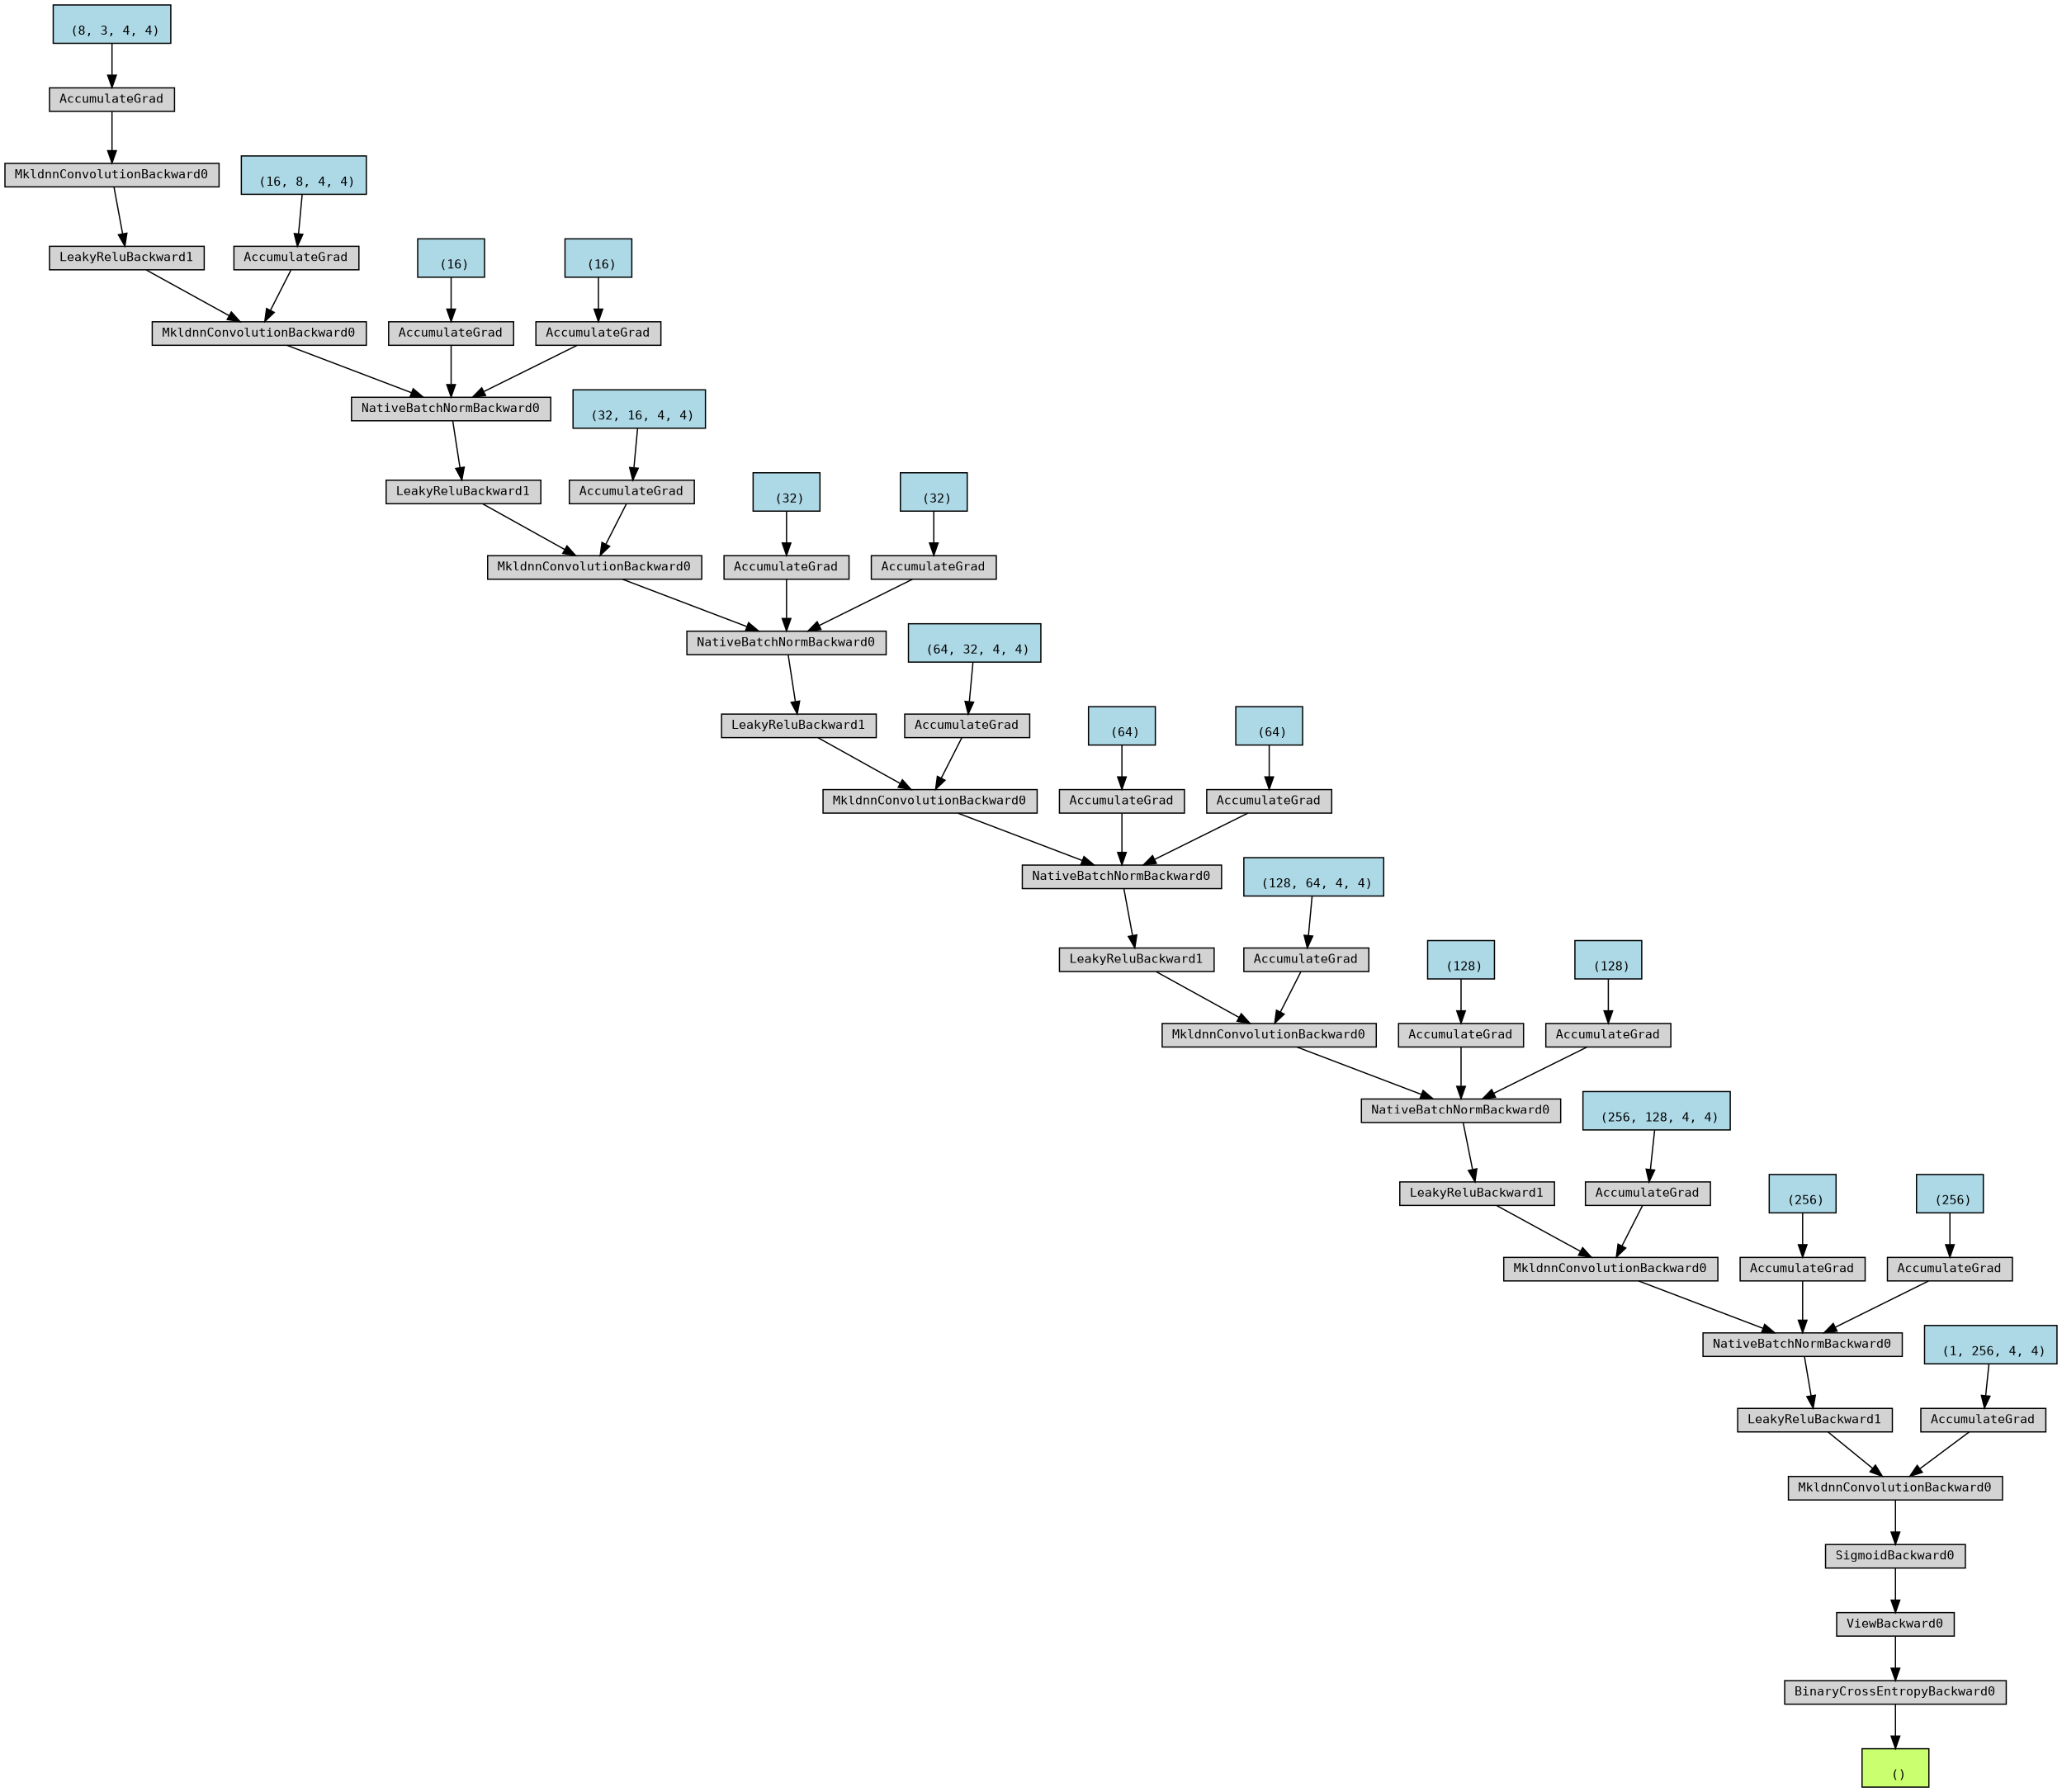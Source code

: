 digraph {
	graph [size="16.65,16.65"]
	node [align=left fontname=monospace fontsize=10 height=0.2 ranksep=0.1 shape=box style=filled]
	140568359513208 [label="
 ()" fillcolor=darkolivegreen1]
	140568359516200 [label=BinaryCrossEntropyBackward0]
	140568359516592 -> 140568359516200
	140568359516592 [label=ViewBackward0]
	140568359516872 -> 140568359516592
	140568359516872 [label=SigmoidBackward0]
	140568359516256 -> 140568359516872
	140568359516256 [label=MkldnnConvolutionBackward0]
	140568359516984 -> 140568359516256
	140568359516984 [label=LeakyReluBackward1]
	140568359517320 -> 140568359516984
	140568359517320 [label=NativeBatchNormBackward0]
	140568359517432 -> 140568359517320
	140568359517432 [label=MkldnnConvolutionBackward0]
	140568359517656 -> 140568359517432
	140568359517656 [label=LeakyReluBackward1]
	140568359517824 -> 140568359517656
	140568359517824 [label=NativeBatchNormBackward0]
	140568359517936 -> 140568359517824
	140568359517936 [label=MkldnnConvolutionBackward0]
	140568359518160 -> 140568359517936
	140568359518160 [label=LeakyReluBackward1]
	140568359612600 -> 140568359518160
	140568359612600 [label=NativeBatchNormBackward0]
	140568359612712 -> 140568359612600
	140568359612712 [label=MkldnnConvolutionBackward0]
	140568359612936 -> 140568359612712
	140568359612936 [label=LeakyReluBackward1]
	140568359613104 -> 140568359612936
	140568359613104 [label=NativeBatchNormBackward0]
	140568359613216 -> 140568359613104
	140568359613216 [label=MkldnnConvolutionBackward0]
	140568359613440 -> 140568359613216
	140568359613440 [label=LeakyReluBackward1]
	140568359613608 -> 140568359613440
	140568359613608 [label=NativeBatchNormBackward0]
	140568359613776 -> 140568359613608
	140568359613776 [label=MkldnnConvolutionBackward0]
	140568359614000 -> 140568359613776
	140568359614000 [label=LeakyReluBackward1]
	140568359614168 -> 140568359614000
	140568359614168 [label=MkldnnConvolutionBackward0]
	140568359614336 -> 140568359614168
	140568365596328 [label="
 (8, 3, 4, 4)" fillcolor=lightblue]
	140568365596328 -> 140568359614336
	140568359614336 [label=AccumulateGrad]
	140568359614056 -> 140568359613776
	140568365596488 [label="
 (16, 8, 4, 4)" fillcolor=lightblue]
	140568365596488 -> 140568359614056
	140568359614056 [label=AccumulateGrad]
	140568359613832 -> 140568359613608
	140568365596568 [label="
 (16)" fillcolor=lightblue]
	140568365596568 -> 140568359613832
	140568359613832 [label=AccumulateGrad]
	140568359613888 -> 140568359613608
	140568365711432 [label="
 (16)" fillcolor=lightblue]
	140568365711432 -> 140568359613888
	140568359613888 [label=AccumulateGrad]
	140568359613496 -> 140568359613216
	140568365711832 [label="
 (32, 16, 4, 4)" fillcolor=lightblue]
	140568365711832 -> 140568359613496
	140568359613496 [label=AccumulateGrad]
	140568359613272 -> 140568359613104
	140568365711912 [label="
 (32)" fillcolor=lightblue]
	140568365711912 -> 140568359613272
	140568359613272 [label=AccumulateGrad]
	140568359613328 -> 140568359613104
	140568365711992 [label="
 (32)" fillcolor=lightblue]
	140568365711992 -> 140568359613328
	140568359613328 [label=AccumulateGrad]
	140568359612992 -> 140568359612712
	140568365712392 [label="
 (64, 32, 4, 4)" fillcolor=lightblue]
	140568365712392 -> 140568359612992
	140568359612992 [label=AccumulateGrad]
	140568359612768 -> 140568359612600
	140568365712472 [label="
 (64)" fillcolor=lightblue]
	140568365712472 -> 140568359612768
	140568359612768 [label=AccumulateGrad]
	140568359612824 -> 140568359612600
	140568365712552 [label="
 (64)" fillcolor=lightblue]
	140568365712552 -> 140568359612824
	140568359612824 [label=AccumulateGrad]
	140568359612488 -> 140568359517936
	140568365712952 [label="
 (128, 64, 4, 4)" fillcolor=lightblue]
	140568365712952 -> 140568359612488
	140568359612488 [label=AccumulateGrad]
	140568359517992 -> 140568359517824
	140568365713032 [label="
 (128)" fillcolor=lightblue]
	140568365713032 -> 140568359517992
	140568359517992 [label=AccumulateGrad]
	140568359518048 -> 140568359517824
	140568365713112 [label="
 (128)" fillcolor=lightblue]
	140568365713112 -> 140568359518048
	140568359518048 [label=AccumulateGrad]
	140568359517712 -> 140568359517432
	140568365713512 [label="
 (256, 128, 4, 4)" fillcolor=lightblue]
	140568365713512 -> 140568359517712
	140568359517712 [label=AccumulateGrad]
	140568359517488 -> 140568359517320
	140568365713592 [label="
 (256)" fillcolor=lightblue]
	140568365713592 -> 140568359517488
	140568359517488 [label=AccumulateGrad]
	140568359517544 -> 140568359517320
	140568365713672 [label="
 (256)" fillcolor=lightblue]
	140568365713672 -> 140568359517544
	140568359517544 [label=AccumulateGrad]
	140568359517208 -> 140568359516256
	140568365714072 [label="
 (1, 256, 4, 4)" fillcolor=lightblue]
	140568365714072 -> 140568359517208
	140568359517208 [label=AccumulateGrad]
	140568359516200 -> 140568359513208
}
